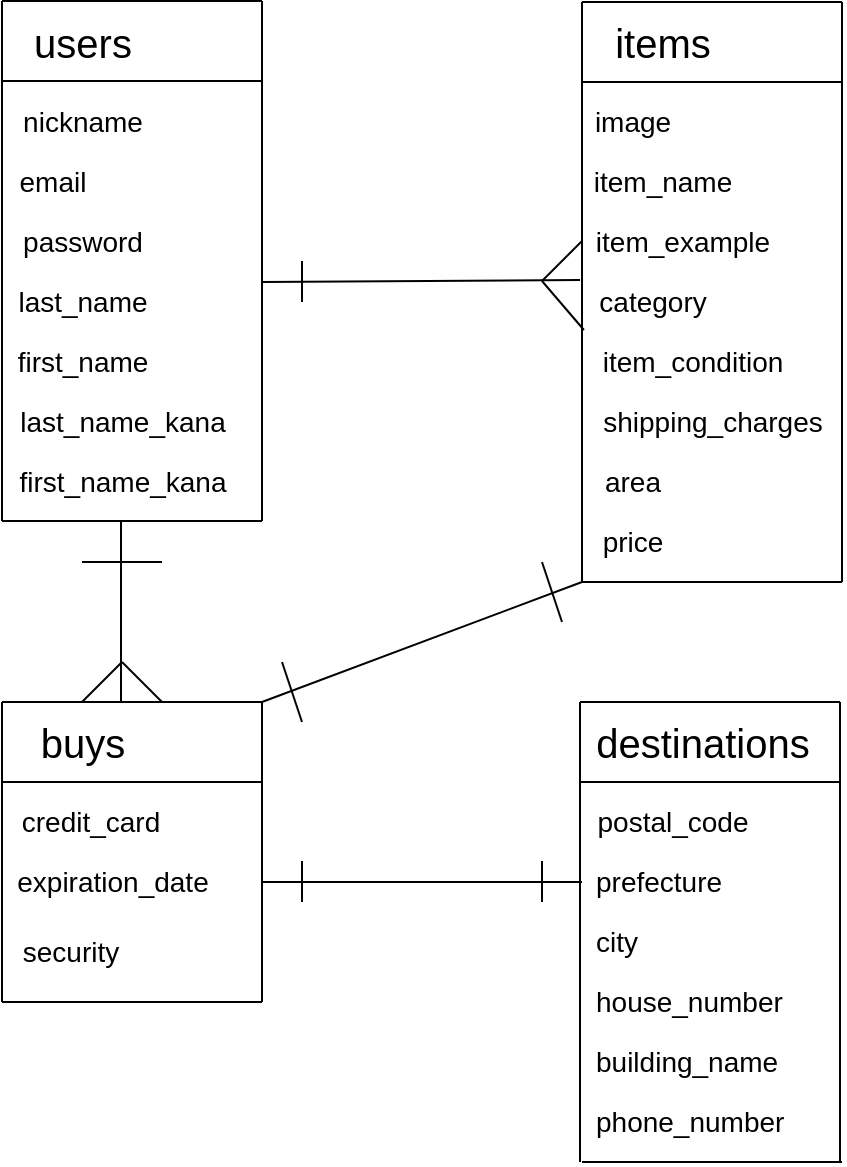 <mxfile version="13.6.5">
    <diagram id="mnEV7R_YfG17GZQ83WWE" name="ページ1">
        <mxGraphModel dx="776" dy="680" grid="1" gridSize="10" guides="1" tooltips="1" connect="1" arrows="1" fold="1" page="1" pageScale="1" pageWidth="827" pageHeight="1169" math="0" shadow="0">
            <root>
                <mxCell id="0"/>
                <mxCell id="1" parent="0"/>
                <mxCell id="2" value="" style="endArrow=none;html=1;" edge="1" parent="1">
                    <mxGeometry width="50" height="50" relative="1" as="geometry">
                        <mxPoint x="110" y="119.5" as="sourcePoint"/>
                        <mxPoint x="240" y="119.5" as="targetPoint"/>
                        <Array as="points">
                            <mxPoint x="110" y="119.5"/>
                        </Array>
                    </mxGeometry>
                </mxCell>
                <mxCell id="3" value="" style="endArrow=none;html=1;" edge="1" parent="1">
                    <mxGeometry width="50" height="50" relative="1" as="geometry">
                        <mxPoint x="110" y="159.5" as="sourcePoint"/>
                        <mxPoint x="240" y="159.5" as="targetPoint"/>
                        <Array as="points">
                            <mxPoint x="110" y="159.5"/>
                        </Array>
                    </mxGeometry>
                </mxCell>
                <mxCell id="4" value="" style="endArrow=none;html=1;" edge="1" parent="1">
                    <mxGeometry width="50" height="50" relative="1" as="geometry">
                        <mxPoint x="110" y="379.5" as="sourcePoint"/>
                        <mxPoint x="240" y="379.5" as="targetPoint"/>
                        <Array as="points">
                            <mxPoint x="110" y="379.5"/>
                            <mxPoint x="200" y="379.5"/>
                        </Array>
                    </mxGeometry>
                </mxCell>
                <mxCell id="6" value="users" style="text;html=1;align=center;verticalAlign=middle;resizable=0;points=[];autosize=1;strokeWidth=1;fontSize=20;" vertex="1" parent="1">
                    <mxGeometry x="120" y="124.5" width="60" height="30" as="geometry"/>
                </mxCell>
                <mxCell id="8" value="nickname" style="text;html=1;align=center;verticalAlign=middle;resizable=0;points=[];autosize=1;strokeWidth=1;fontSize=14;" vertex="1" parent="1">
                    <mxGeometry x="110" y="169.5" width="80" height="20" as="geometry"/>
                </mxCell>
                <mxCell id="15" value="" style="endArrow=none;html=1;fontSize=20;" edge="1" parent="1">
                    <mxGeometry width="50" height="50" relative="1" as="geometry">
                        <mxPoint x="110" y="379.5" as="sourcePoint"/>
                        <mxPoint x="110" y="119.5" as="targetPoint"/>
                    </mxGeometry>
                </mxCell>
                <mxCell id="16" value="" style="endArrow=none;html=1;fontSize=20;" edge="1" parent="1">
                    <mxGeometry width="50" height="50" relative="1" as="geometry">
                        <mxPoint x="240" y="379.5" as="sourcePoint"/>
                        <mxPoint x="240" y="119.5" as="targetPoint"/>
                    </mxGeometry>
                </mxCell>
                <mxCell id="17" value="email" style="text;html=1;align=center;verticalAlign=middle;resizable=0;points=[];autosize=1;strokeWidth=1;fontSize=14;" vertex="1" parent="1">
                    <mxGeometry x="110" y="199.5" width="50" height="20" as="geometry"/>
                </mxCell>
                <mxCell id="18" value="password" style="text;html=1;align=center;verticalAlign=middle;resizable=0;points=[];autosize=1;strokeWidth=1;fontSize=14;" vertex="1" parent="1">
                    <mxGeometry x="110" y="229.5" width="80" height="20" as="geometry"/>
                </mxCell>
                <mxCell id="19" value="last_name" style="text;html=1;align=center;verticalAlign=middle;resizable=0;points=[];autosize=1;strokeWidth=1;fontSize=14;" vertex="1" parent="1">
                    <mxGeometry x="110" y="259.5" width="80" height="20" as="geometry"/>
                </mxCell>
                <mxCell id="21" value="first_name" style="text;html=1;align=center;verticalAlign=middle;resizable=0;points=[];autosize=1;strokeWidth=1;fontSize=14;" vertex="1" parent="1">
                    <mxGeometry x="110" y="289.5" width="80" height="20" as="geometry"/>
                </mxCell>
                <mxCell id="22" value="first_name_kana" style="text;html=1;align=center;verticalAlign=middle;resizable=0;points=[];autosize=1;strokeWidth=1;fontSize=14;" vertex="1" parent="1">
                    <mxGeometry x="110" y="349.5" width="120" height="20" as="geometry"/>
                </mxCell>
                <mxCell id="23" value="last_name_kana" style="text;html=1;align=center;verticalAlign=middle;resizable=0;points=[];autosize=1;strokeWidth=1;fontSize=14;" vertex="1" parent="1">
                    <mxGeometry x="110" y="319.5" width="120" height="20" as="geometry"/>
                </mxCell>
                <mxCell id="37" value="" style="endArrow=none;html=1;" edge="1" parent="1">
                    <mxGeometry width="50" height="50" relative="1" as="geometry">
                        <mxPoint x="400" y="120" as="sourcePoint"/>
                        <mxPoint x="530" y="120" as="targetPoint"/>
                        <Array as="points">
                            <mxPoint x="400" y="120"/>
                        </Array>
                    </mxGeometry>
                </mxCell>
                <mxCell id="38" value="" style="endArrow=none;html=1;" edge="1" parent="1">
                    <mxGeometry width="50" height="50" relative="1" as="geometry">
                        <mxPoint x="400" y="160" as="sourcePoint"/>
                        <mxPoint x="530" y="160" as="targetPoint"/>
                        <Array as="points">
                            <mxPoint x="400" y="160"/>
                        </Array>
                    </mxGeometry>
                </mxCell>
                <mxCell id="39" value="" style="endArrow=none;html=1;" edge="1" parent="1">
                    <mxGeometry width="50" height="50" relative="1" as="geometry">
                        <mxPoint x="400" y="410" as="sourcePoint"/>
                        <mxPoint x="530" y="410" as="targetPoint"/>
                        <Array as="points">
                            <mxPoint x="400" y="410"/>
                            <mxPoint x="450" y="410"/>
                            <mxPoint x="490" y="410"/>
                        </Array>
                    </mxGeometry>
                </mxCell>
                <mxCell id="40" value="items" style="text;html=1;align=center;verticalAlign=middle;resizable=0;points=[];autosize=1;strokeWidth=1;fontSize=20;" vertex="1" parent="1">
                    <mxGeometry x="410" y="125" width="60" height="30" as="geometry"/>
                </mxCell>
                <mxCell id="41" value="image" style="text;html=1;align=center;verticalAlign=middle;resizable=0;points=[];autosize=1;strokeWidth=1;fontSize=14;" vertex="1" parent="1">
                    <mxGeometry x="400" y="169.5" width="50" height="20" as="geometry"/>
                </mxCell>
                <mxCell id="42" value="" style="endArrow=none;html=1;fontSize=20;" edge="1" parent="1">
                    <mxGeometry width="50" height="50" relative="1" as="geometry">
                        <mxPoint x="400" y="410" as="sourcePoint"/>
                        <mxPoint x="400" y="120" as="targetPoint"/>
                    </mxGeometry>
                </mxCell>
                <mxCell id="43" value="" style="endArrow=none;html=1;fontSize=20;" edge="1" parent="1">
                    <mxGeometry width="50" height="50" relative="1" as="geometry">
                        <mxPoint x="530" y="410" as="sourcePoint"/>
                        <mxPoint x="530" y="120" as="targetPoint"/>
                    </mxGeometry>
                </mxCell>
                <mxCell id="44" value="item_name" style="text;html=1;align=center;verticalAlign=middle;resizable=0;points=[];autosize=1;strokeWidth=1;fontSize=14;" vertex="1" parent="1">
                    <mxGeometry x="400" y="199.5" width="80" height="20" as="geometry"/>
                </mxCell>
                <mxCell id="45" value="item_example" style="text;html=1;align=center;verticalAlign=middle;resizable=0;points=[];autosize=1;strokeWidth=1;fontSize=14;" vertex="1" parent="1">
                    <mxGeometry x="400" y="229.5" width="100" height="20" as="geometry"/>
                </mxCell>
                <mxCell id="46" value="category" style="text;html=1;align=center;verticalAlign=middle;resizable=0;points=[];autosize=1;strokeWidth=1;fontSize=14;" vertex="1" parent="1">
                    <mxGeometry x="400" y="259.5" width="70" height="20" as="geometry"/>
                </mxCell>
                <mxCell id="47" value="item_condition" style="text;html=1;align=center;verticalAlign=middle;resizable=0;points=[];autosize=1;strokeWidth=1;fontSize=14;" vertex="1" parent="1">
                    <mxGeometry x="400" y="289.5" width="110" height="20" as="geometry"/>
                </mxCell>
                <mxCell id="48" value="area" style="text;html=1;align=center;verticalAlign=middle;resizable=0;points=[];autosize=1;strokeWidth=1;fontSize=14;" vertex="1" parent="1">
                    <mxGeometry x="405" y="349.5" width="40" height="20" as="geometry"/>
                </mxCell>
                <mxCell id="49" value="shipping_charges" style="text;html=1;align=center;verticalAlign=middle;resizable=0;points=[];autosize=1;strokeWidth=1;fontSize=14;" vertex="1" parent="1">
                    <mxGeometry x="400" y="319.5" width="130" height="20" as="geometry"/>
                </mxCell>
                <mxCell id="50" value="" style="endArrow=none;html=1;fontSize=14;entryX=-0.014;entryY=-0.025;entryDx=0;entryDy=0;entryPerimeter=0;" edge="1" parent="1" target="46">
                    <mxGeometry width="50" height="50" relative="1" as="geometry">
                        <mxPoint x="240" y="260" as="sourcePoint"/>
                        <mxPoint x="390" y="260" as="targetPoint"/>
                    </mxGeometry>
                </mxCell>
                <mxCell id="51" value="" style="endArrow=none;html=1;fontSize=14;" edge="1" parent="1">
                    <mxGeometry width="50" height="50" relative="1" as="geometry">
                        <mxPoint x="380" y="259.5" as="sourcePoint"/>
                        <mxPoint x="400" y="239.5" as="targetPoint"/>
                    </mxGeometry>
                </mxCell>
                <mxCell id="52" value="" style="endArrow=none;html=1;fontSize=14;exitX=0.014;exitY=1.225;exitDx=0;exitDy=0;exitPerimeter=0;" edge="1" parent="1" source="46">
                    <mxGeometry width="50" height="50" relative="1" as="geometry">
                        <mxPoint x="360" y="279.5" as="sourcePoint"/>
                        <mxPoint x="380" y="259.5" as="targetPoint"/>
                    </mxGeometry>
                </mxCell>
                <mxCell id="53" value="" style="endArrow=none;html=1;fontSize=14;" edge="1" parent="1">
                    <mxGeometry width="50" height="50" relative="1" as="geometry">
                        <mxPoint x="260" y="270" as="sourcePoint"/>
                        <mxPoint x="260" y="249.5" as="targetPoint"/>
                    </mxGeometry>
                </mxCell>
                <mxCell id="54" value="" style="endArrow=none;html=1;" edge="1" parent="1">
                    <mxGeometry width="50" height="50" relative="1" as="geometry">
                        <mxPoint x="110" y="470" as="sourcePoint"/>
                        <mxPoint x="240" y="470" as="targetPoint"/>
                        <Array as="points">
                            <mxPoint x="110" y="470"/>
                        </Array>
                    </mxGeometry>
                </mxCell>
                <mxCell id="55" value="" style="endArrow=none;html=1;" edge="1" parent="1">
                    <mxGeometry width="50" height="50" relative="1" as="geometry">
                        <mxPoint x="110" y="510" as="sourcePoint"/>
                        <mxPoint x="240" y="510" as="targetPoint"/>
                        <Array as="points">
                            <mxPoint x="110" y="510"/>
                        </Array>
                    </mxGeometry>
                </mxCell>
                <mxCell id="56" value="" style="endArrow=none;html=1;" edge="1" parent="1">
                    <mxGeometry width="50" height="50" relative="1" as="geometry">
                        <mxPoint x="110" y="620" as="sourcePoint"/>
                        <mxPoint x="240" y="620" as="targetPoint"/>
                        <Array as="points">
                            <mxPoint x="110" y="620"/>
                            <mxPoint x="150" y="620"/>
                            <mxPoint x="200" y="620"/>
                        </Array>
                    </mxGeometry>
                </mxCell>
                <mxCell id="57" value="buys" style="text;html=1;align=center;verticalAlign=middle;resizable=0;points=[];autosize=1;strokeWidth=1;fontSize=20;" vertex="1" parent="1">
                    <mxGeometry x="120" y="475" width="60" height="30" as="geometry"/>
                </mxCell>
                <mxCell id="58" value="credit_card" style="text;html=1;align=center;verticalAlign=middle;resizable=0;points=[];autosize=1;strokeWidth=1;fontSize=14;" vertex="1" parent="1">
                    <mxGeometry x="114" y="520" width="80" height="20" as="geometry"/>
                </mxCell>
                <mxCell id="59" value="" style="endArrow=none;html=1;fontSize=20;" edge="1" parent="1">
                    <mxGeometry width="50" height="50" relative="1" as="geometry">
                        <mxPoint x="110" y="620" as="sourcePoint"/>
                        <mxPoint x="110" y="470" as="targetPoint"/>
                    </mxGeometry>
                </mxCell>
                <mxCell id="60" value="" style="endArrow=none;html=1;fontSize=20;" edge="1" parent="1">
                    <mxGeometry width="50" height="50" relative="1" as="geometry">
                        <mxPoint x="240" y="620" as="sourcePoint"/>
                        <mxPoint x="240" y="470" as="targetPoint"/>
                    </mxGeometry>
                </mxCell>
                <mxCell id="61" value="expiration_date" style="text;html=1;align=center;verticalAlign=middle;resizable=0;points=[];autosize=1;strokeWidth=1;fontSize=14;" vertex="1" parent="1">
                    <mxGeometry x="110" y="550" width="110" height="20" as="geometry"/>
                </mxCell>
                <mxCell id="62" value="security" style="text;html=1;align=center;verticalAlign=middle;resizable=0;points=[];autosize=1;strokeWidth=1;fontSize=14;" vertex="1" parent="1">
                    <mxGeometry x="114" y="584.5" width="60" height="20" as="geometry"/>
                </mxCell>
                <mxCell id="80" value="price" style="text;html=1;align=center;verticalAlign=middle;resizable=0;points=[];autosize=1;strokeWidth=1;fontSize=14;" vertex="1" parent="1">
                    <mxGeometry x="400" y="380" width="50" height="20" as="geometry"/>
                </mxCell>
                <mxCell id="81" value="" style="endArrow=none;html=1;fontSize=14;" edge="1" parent="1">
                    <mxGeometry width="50" height="50" relative="1" as="geometry">
                        <mxPoint x="169.5" y="470" as="sourcePoint"/>
                        <mxPoint x="169.5" y="380" as="targetPoint"/>
                    </mxGeometry>
                </mxCell>
                <mxCell id="82" value="" style="endArrow=none;html=1;fontSize=14;" edge="1" parent="1">
                    <mxGeometry width="50" height="50" relative="1" as="geometry">
                        <mxPoint x="150" y="400" as="sourcePoint"/>
                        <mxPoint x="190" y="400" as="targetPoint"/>
                    </mxGeometry>
                </mxCell>
                <mxCell id="83" value="" style="endArrow=none;html=1;fontSize=14;" edge="1" parent="1">
                    <mxGeometry width="50" height="50" relative="1" as="geometry">
                        <mxPoint x="150" y="470" as="sourcePoint"/>
                        <mxPoint x="170" y="450" as="targetPoint"/>
                    </mxGeometry>
                </mxCell>
                <mxCell id="84" value="" style="endArrow=none;html=1;fontSize=14;" edge="1" parent="1">
                    <mxGeometry width="50" height="50" relative="1" as="geometry">
                        <mxPoint x="190" y="470" as="sourcePoint"/>
                        <mxPoint x="170" y="450" as="targetPoint"/>
                    </mxGeometry>
                </mxCell>
                <mxCell id="128" value="" style="endArrow=none;html=1;" edge="1" parent="1">
                    <mxGeometry width="50" height="50" relative="1" as="geometry">
                        <mxPoint x="399" y="470" as="sourcePoint"/>
                        <mxPoint x="529" y="470" as="targetPoint"/>
                        <Array as="points">
                            <mxPoint x="399" y="470"/>
                        </Array>
                    </mxGeometry>
                </mxCell>
                <mxCell id="129" value="" style="endArrow=none;html=1;" edge="1" parent="1">
                    <mxGeometry width="50" height="50" relative="1" as="geometry">
                        <mxPoint x="399" y="510" as="sourcePoint"/>
                        <mxPoint x="529" y="510" as="targetPoint"/>
                        <Array as="points">
                            <mxPoint x="399" y="510"/>
                        </Array>
                    </mxGeometry>
                </mxCell>
                <mxCell id="130" value="" style="endArrow=none;html=1;" edge="1" parent="1">
                    <mxGeometry width="50" height="50" relative="1" as="geometry">
                        <mxPoint x="400" y="700" as="sourcePoint"/>
                        <mxPoint x="530" y="700" as="targetPoint"/>
                        <Array as="points">
                            <mxPoint x="400" y="700"/>
                            <mxPoint x="450" y="700"/>
                            <mxPoint x="490" y="700"/>
                        </Array>
                    </mxGeometry>
                </mxCell>
                <mxCell id="131" value="destinations" style="text;html=1;align=center;verticalAlign=middle;resizable=0;points=[];autosize=1;strokeWidth=1;fontSize=20;" vertex="1" parent="1">
                    <mxGeometry x="400" y="475" width="120" height="30" as="geometry"/>
                </mxCell>
                <mxCell id="132" value="postal_code" style="text;html=1;align=center;verticalAlign=middle;resizable=0;points=[];autosize=1;strokeWidth=1;fontSize=14;" vertex="1" parent="1">
                    <mxGeometry x="400" y="520" width="90" height="20" as="geometry"/>
                </mxCell>
                <mxCell id="133" value="" style="endArrow=none;html=1;fontSize=20;" edge="1" parent="1">
                    <mxGeometry width="50" height="50" relative="1" as="geometry">
                        <mxPoint x="399" y="700" as="sourcePoint"/>
                        <mxPoint x="399" y="470" as="targetPoint"/>
                    </mxGeometry>
                </mxCell>
                <mxCell id="134" value="" style="endArrow=none;html=1;fontSize=20;" edge="1" parent="1">
                    <mxGeometry width="50" height="50" relative="1" as="geometry">
                        <mxPoint x="529" y="700" as="sourcePoint"/>
                        <mxPoint x="529" y="470" as="targetPoint"/>
                    </mxGeometry>
                </mxCell>
                <mxCell id="135" value="prefecture" style="text;html=1;align=left;verticalAlign=middle;resizable=0;points=[];autosize=1;strokeWidth=1;fontSize=14;labelPosition=center;verticalLabelPosition=middle;" vertex="1" parent="1">
                    <mxGeometry x="405" y="550" width="80" height="20" as="geometry"/>
                </mxCell>
                <mxCell id="136" value="city" style="text;html=1;align=left;verticalAlign=middle;resizable=0;points=[];autosize=1;strokeWidth=1;fontSize=14;labelPosition=center;verticalLabelPosition=middle;" vertex="1" parent="1">
                    <mxGeometry x="405" y="579.5" width="40" height="20" as="geometry"/>
                </mxCell>
                <mxCell id="137" value="house_number" style="text;html=1;align=left;verticalAlign=middle;resizable=0;points=[];autosize=1;strokeWidth=1;fontSize=14;labelPosition=center;verticalLabelPosition=middle;" vertex="1" parent="1">
                    <mxGeometry x="405" y="609.5" width="110" height="20" as="geometry"/>
                </mxCell>
                <mxCell id="138" value="building_name" style="text;html=1;align=left;verticalAlign=middle;resizable=0;points=[];autosize=1;strokeWidth=1;fontSize=14;labelPosition=center;verticalLabelPosition=middle;" vertex="1" parent="1">
                    <mxGeometry x="405" y="639.5" width="110" height="20" as="geometry"/>
                </mxCell>
                <mxCell id="140" value="phone_number" style="text;html=1;align=left;verticalAlign=middle;resizable=0;points=[];autosize=1;strokeWidth=1;fontSize=14;labelPosition=center;verticalLabelPosition=middle;" vertex="1" parent="1">
                    <mxGeometry x="405" y="669.5" width="110" height="20" as="geometry"/>
                </mxCell>
                <mxCell id="142" value="" style="endArrow=none;html=1;fontSize=14;" edge="1" parent="1">
                    <mxGeometry width="50" height="50" relative="1" as="geometry">
                        <mxPoint x="240" y="560" as="sourcePoint"/>
                        <mxPoint x="400" y="560" as="targetPoint"/>
                    </mxGeometry>
                </mxCell>
                <mxCell id="143" value="" style="endArrow=none;html=1;fontSize=14;" edge="1" parent="1">
                    <mxGeometry width="50" height="50" relative="1" as="geometry">
                        <mxPoint x="380" y="570" as="sourcePoint"/>
                        <mxPoint x="380" y="549.5" as="targetPoint"/>
                    </mxGeometry>
                </mxCell>
                <mxCell id="144" value="" style="endArrow=none;html=1;fontSize=14;" edge="1" parent="1">
                    <mxGeometry width="50" height="50" relative="1" as="geometry">
                        <mxPoint x="260" y="570" as="sourcePoint"/>
                        <mxPoint x="260" y="549.5" as="targetPoint"/>
                    </mxGeometry>
                </mxCell>
                <mxCell id="145" value="" style="endArrow=none;html=1;fontSize=14;" edge="1" parent="1">
                    <mxGeometry width="50" height="50" relative="1" as="geometry">
                        <mxPoint x="240" y="470" as="sourcePoint"/>
                        <mxPoint x="400" y="410" as="targetPoint"/>
                    </mxGeometry>
                </mxCell>
                <mxCell id="146" value="" style="endArrow=none;html=1;fontSize=14;" edge="1" parent="1">
                    <mxGeometry width="50" height="50" relative="1" as="geometry">
                        <mxPoint x="390" y="430" as="sourcePoint"/>
                        <mxPoint x="380" y="400" as="targetPoint"/>
                    </mxGeometry>
                </mxCell>
                <mxCell id="147" value="" style="endArrow=none;html=1;fontSize=14;" edge="1" parent="1">
                    <mxGeometry width="50" height="50" relative="1" as="geometry">
                        <mxPoint x="260" y="480" as="sourcePoint"/>
                        <mxPoint x="250" y="450" as="targetPoint"/>
                    </mxGeometry>
                </mxCell>
            </root>
        </mxGraphModel>
    </diagram>
</mxfile>